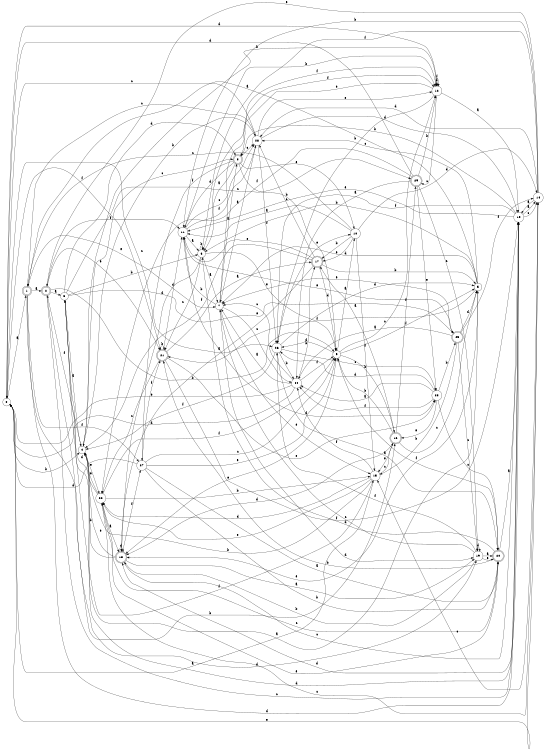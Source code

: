 digraph n24_7 {
__start0 [label="" shape="none"];

rankdir=LR;
size="8,5";

s0 [style="filled", color="black", fillcolor="white" shape="circle", label="0"];
s1 [style="rounded,filled", color="black", fillcolor="white" shape="doublecircle", label="1"];
s2 [style="rounded,filled", color="black", fillcolor="white" shape="doublecircle", label="2"];
s3 [style="filled", color="black", fillcolor="white" shape="circle", label="3"];
s4 [style="filled", color="black", fillcolor="white" shape="circle", label="4"];
s5 [style="filled", color="black", fillcolor="white" shape="circle", label="5"];
s6 [style="filled", color="black", fillcolor="white" shape="circle", label="6"];
s7 [style="filled", color="black", fillcolor="white" shape="circle", label="7"];
s8 [style="rounded,filled", color="black", fillcolor="white" shape="doublecircle", label="8"];
s9 [style="filled", color="black", fillcolor="white" shape="circle", label="9"];
s10 [style="filled", color="black", fillcolor="white" shape="circle", label="10"];
s11 [style="filled", color="black", fillcolor="white" shape="circle", label="11"];
s12 [style="filled", color="black", fillcolor="white" shape="circle", label="12"];
s13 [style="filled", color="black", fillcolor="white" shape="circle", label="13"];
s14 [style="filled", color="black", fillcolor="white" shape="circle", label="14"];
s15 [style="filled", color="black", fillcolor="white" shape="circle", label="15"];
s16 [style="rounded,filled", color="black", fillcolor="white" shape="doublecircle", label="16"];
s17 [style="rounded,filled", color="black", fillcolor="white" shape="doublecircle", label="17"];
s18 [style="rounded,filled", color="black", fillcolor="white" shape="doublecircle", label="18"];
s19 [style="filled", color="black", fillcolor="white" shape="circle", label="19"];
s20 [style="rounded,filled", color="black", fillcolor="white" shape="doublecircle", label="20"];
s21 [style="rounded,filled", color="black", fillcolor="white" shape="doublecircle", label="21"];
s22 [style="filled", color="black", fillcolor="white" shape="circle", label="22"];
s23 [style="filled", color="black", fillcolor="white" shape="circle", label="23"];
s24 [style="filled", color="black", fillcolor="white" shape="circle", label="24"];
s25 [style="rounded,filled", color="black", fillcolor="white" shape="doublecircle", label="25"];
s26 [style="filled", color="black", fillcolor="white" shape="circle", label="26"];
s27 [style="filled", color="black", fillcolor="white" shape="circle", label="27"];
s28 [style="filled", color="black", fillcolor="white" shape="circle", label="28"];
s29 [style="rounded,filled", color="black", fillcolor="white" shape="doublecircle", label="29"];
s0 -> s1 [label="a"];
s0 -> s4 [label="b"];
s0 -> s26 [label="c"];
s0 -> s12 [label="d"];
s0 -> s14 [label="e"];
s0 -> s21 [label="f"];
s1 -> s2 [label="a"];
s1 -> s16 [label="b"];
s1 -> s28 [label="c"];
s1 -> s13 [label="d"];
s1 -> s7 [label="e"];
s1 -> s27 [label="f"];
s2 -> s3 [label="a"];
s2 -> s9 [label="b"];
s2 -> s13 [label="c"];
s2 -> s19 [label="d"];
s2 -> s21 [label="e"];
s2 -> s11 [label="f"];
s3 -> s4 [label="a"];
s3 -> s6 [label="b"];
s3 -> s29 [label="c"];
s3 -> s8 [label="d"];
s3 -> s25 [label="e"];
s3 -> s15 [label="f"];
s4 -> s5 [label="a"];
s4 -> s12 [label="b"];
s4 -> s8 [label="c"];
s4 -> s13 [label="d"];
s4 -> s22 [label="e"];
s4 -> s2 [label="f"];
s5 -> s1 [label="a"];
s5 -> s6 [label="b"];
s5 -> s28 [label="c"];
s5 -> s7 [label="d"];
s5 -> s18 [label="e"];
s5 -> s21 [label="f"];
s6 -> s7 [label="a"];
s6 -> s6 [label="b"];
s6 -> s21 [label="c"];
s6 -> s18 [label="d"];
s6 -> s9 [label="e"];
s6 -> s12 [label="f"];
s7 -> s8 [label="a"];
s7 -> s11 [label="b"];
s7 -> s24 [label="c"];
s7 -> s19 [label="d"];
s7 -> s15 [label="e"];
s7 -> s12 [label="f"];
s8 -> s6 [label="a"];
s8 -> s9 [label="b"];
s8 -> s28 [label="c"];
s8 -> s11 [label="d"];
s8 -> s10 [label="e"];
s8 -> s27 [label="f"];
s9 -> s10 [label="a"];
s9 -> s16 [label="b"];
s9 -> s12 [label="c"];
s9 -> s26 [label="d"];
s9 -> s18 [label="e"];
s9 -> s5 [label="f"];
s10 -> s11 [label="a"];
s10 -> s17 [label="b"];
s10 -> s1 [label="c"];
s10 -> s14 [label="d"];
s10 -> s17 [label="e"];
s10 -> s15 [label="f"];
s11 -> s6 [label="a"];
s11 -> s12 [label="b"];
s11 -> s28 [label="c"];
s11 -> s23 [label="d"];
s11 -> s25 [label="e"];
s11 -> s28 [label="f"];
s12 -> s13 [label="a"];
s12 -> s26 [label="b"];
s12 -> s29 [label="c"];
s12 -> s12 [label="d"];
s12 -> s8 [label="e"];
s12 -> s12 [label="f"];
s13 -> s14 [label="a"];
s13 -> s8 [label="b"];
s13 -> s14 [label="c"];
s13 -> s18 [label="d"];
s13 -> s11 [label="e"];
s13 -> s26 [label="f"];
s14 -> s13 [label="a"];
s14 -> s11 [label="b"];
s14 -> s15 [label="c"];
s14 -> s28 [label="d"];
s14 -> s2 [label="e"];
s14 -> s6 [label="f"];
s15 -> s0 [label="a"];
s15 -> s4 [label="b"];
s15 -> s16 [label="c"];
s15 -> s22 [label="d"];
s15 -> s22 [label="e"];
s15 -> s24 [label="f"];
s16 -> s17 [label="a"];
s16 -> s9 [label="b"];
s16 -> s5 [label="c"];
s16 -> s18 [label="d"];
s16 -> s15 [label="e"];
s16 -> s29 [label="f"];
s17 -> s18 [label="a"];
s17 -> s5 [label="b"];
s17 -> s28 [label="c"];
s17 -> s9 [label="d"];
s17 -> s11 [label="e"];
s17 -> s4 [label="f"];
s18 -> s19 [label="a"];
s18 -> s3 [label="b"];
s18 -> s13 [label="c"];
s18 -> s18 [label="d"];
s18 -> s4 [label="e"];
s18 -> s27 [label="f"];
s19 -> s20 [label="a"];
s19 -> s18 [label="b"];
s19 -> s7 [label="c"];
s19 -> s19 [label="d"];
s19 -> s20 [label="e"];
s19 -> s26 [label="f"];
s20 -> s13 [label="a"];
s20 -> s21 [label="b"];
s20 -> s22 [label="c"];
s20 -> s6 [label="d"];
s20 -> s22 [label="e"];
s20 -> s9 [label="f"];
s21 -> s17 [label="a"];
s21 -> s21 [label="b"];
s21 -> s22 [label="c"];
s21 -> s11 [label="d"];
s21 -> s23 [label="e"];
s21 -> s13 [label="f"];
s22 -> s18 [label="a"];
s22 -> s15 [label="b"];
s22 -> s14 [label="c"];
s22 -> s3 [label="d"];
s22 -> s4 [label="e"];
s22 -> s9 [label="f"];
s23 -> s24 [label="a"];
s23 -> s25 [label="b"];
s23 -> s20 [label="c"];
s23 -> s26 [label="d"];
s23 -> s16 [label="e"];
s23 -> s24 [label="f"];
s24 -> s7 [label="a"];
s24 -> s17 [label="b"];
s24 -> s7 [label="c"];
s24 -> s0 [label="d"];
s24 -> s0 [label="e"];
s24 -> s9 [label="f"];
s25 -> s24 [label="a"];
s25 -> s15 [label="b"];
s25 -> s19 [label="c"];
s25 -> s5 [label="d"];
s25 -> s7 [label="e"];
s25 -> s14 [label="f"];
s26 -> s20 [label="a"];
s26 -> s24 [label="b"];
s26 -> s23 [label="c"];
s26 -> s5 [label="d"];
s26 -> s10 [label="e"];
s26 -> s4 [label="f"];
s27 -> s20 [label="a"];
s27 -> s20 [label="b"];
s27 -> s9 [label="c"];
s27 -> s0 [label="d"];
s27 -> s9 [label="e"];
s27 -> s21 [label="f"];
s28 -> s7 [label="a"];
s28 -> s4 [label="b"];
s28 -> s0 [label="c"];
s28 -> s13 [label="d"];
s28 -> s12 [label="e"];
s28 -> s26 [label="f"];
s29 -> s24 [label="a"];
s29 -> s12 [label="b"];
s29 -> s19 [label="c"];
s29 -> s0 [label="d"];
s29 -> s23 [label="e"];
s29 -> s22 [label="f"];

}
